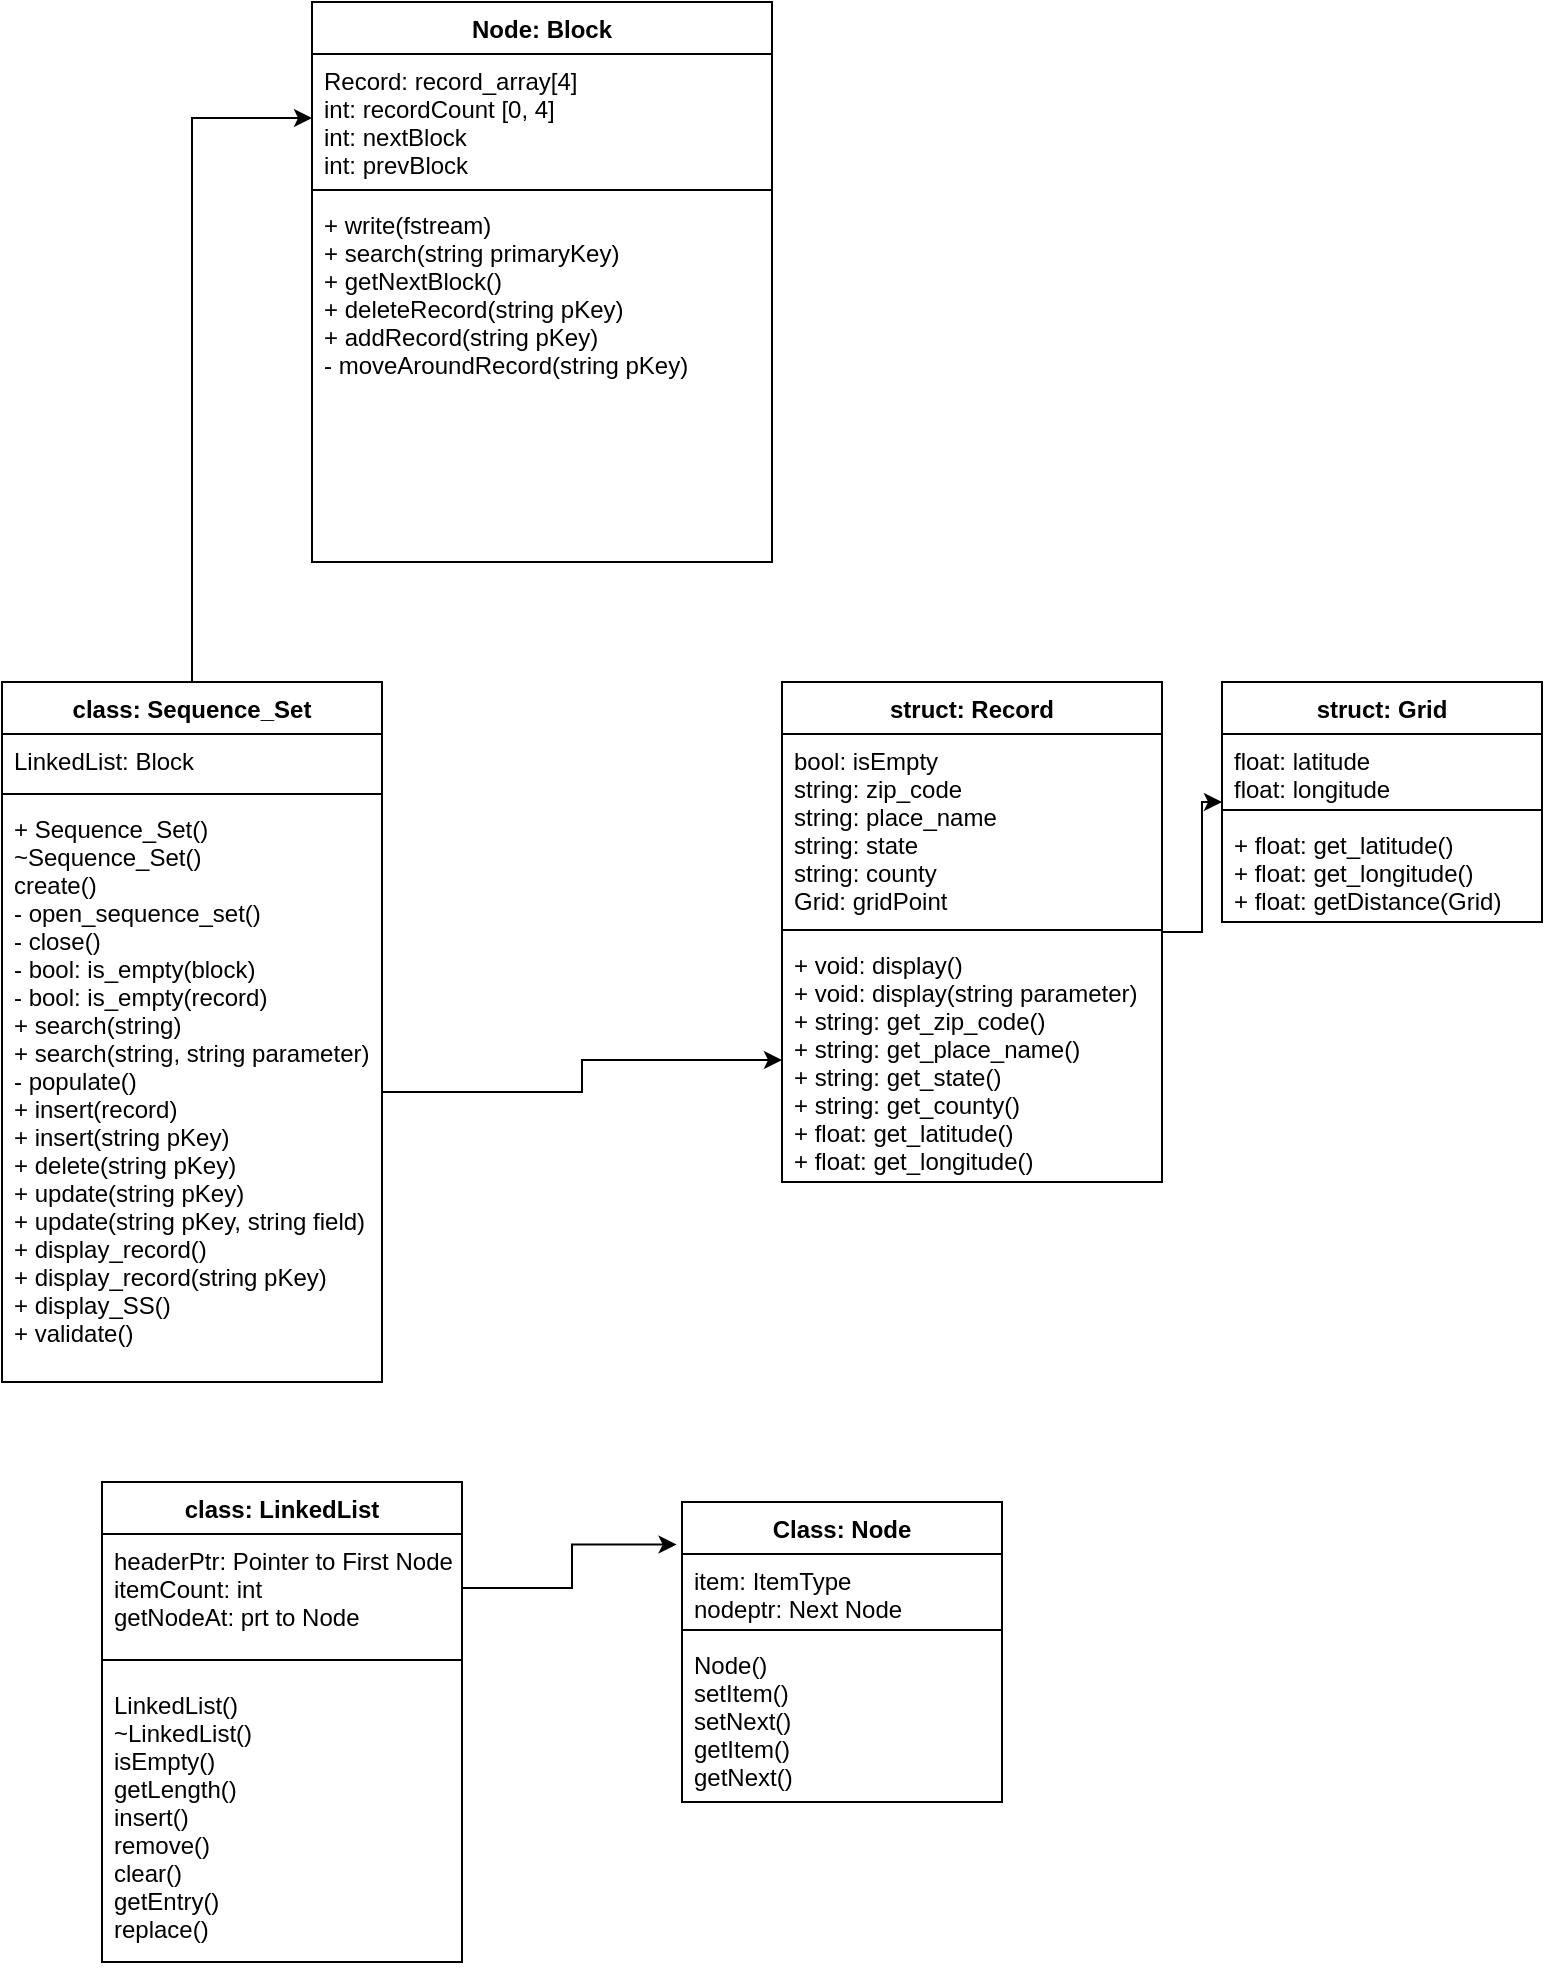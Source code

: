 <mxfile version="12.1.9" type="github" pages="1">
  <diagram id="Ys3HZVprmhT14fWjxTii" name="Page-1">
    <mxGraphModel dx="1177" dy="825" grid="1" gridSize="10" guides="1" tooltips="1" connect="1" arrows="1" fold="1" page="1" pageScale="1" pageWidth="850" pageHeight="1100" math="0" shadow="0">
      <root>
        <mxCell id="0"/>
        <mxCell id="1" parent="0"/>
        <mxCell id="Z5_UFI_bqKNKYEiBKsY_-32" value="" style="edgeStyle=orthogonalEdgeStyle;rounded=0;orthogonalLoop=1;jettySize=auto;html=1;entryX=0;entryY=0.5;entryDx=0;entryDy=0;" edge="1" parent="1" source="Z5_UFI_bqKNKYEiBKsY_-33" target="Z5_UFI_bqKNKYEiBKsY_-38">
          <mxGeometry relative="1" as="geometry"/>
        </mxCell>
        <mxCell id="Z5_UFI_bqKNKYEiBKsY_-33" value="class: Sequence_Set" style="swimlane;fontStyle=1;align=center;verticalAlign=top;childLayout=stackLayout;horizontal=1;startSize=26;horizontalStack=0;resizeParent=1;resizeParentMax=0;resizeLast=0;collapsible=1;marginBottom=0;" vertex="1" parent="1">
          <mxGeometry x="70" y="400" width="190" height="350" as="geometry"/>
        </mxCell>
        <mxCell id="Z5_UFI_bqKNKYEiBKsY_-34" value="LinkedList: Block" style="text;strokeColor=none;fillColor=none;align=left;verticalAlign=top;spacingLeft=4;spacingRight=4;overflow=hidden;rotatable=0;points=[[0,0.5],[1,0.5]];portConstraint=eastwest;" vertex="1" parent="Z5_UFI_bqKNKYEiBKsY_-33">
          <mxGeometry y="26" width="190" height="26" as="geometry"/>
        </mxCell>
        <mxCell id="Z5_UFI_bqKNKYEiBKsY_-35" value="" style="line;strokeWidth=1;fillColor=none;align=left;verticalAlign=middle;spacingTop=-1;spacingLeft=3;spacingRight=3;rotatable=0;labelPosition=right;points=[];portConstraint=eastwest;" vertex="1" parent="Z5_UFI_bqKNKYEiBKsY_-33">
          <mxGeometry y="52" width="190" height="8" as="geometry"/>
        </mxCell>
        <mxCell id="Z5_UFI_bqKNKYEiBKsY_-36" value="+ Sequence_Set()&#xa;~Sequence_Set()&#xa;create()&#xa;- open_sequence_set()&#xa;- close()&#xa;- bool: is_empty(block)&#xa;- bool: is_empty(record)&#xa;+ search(string)&#xa;+ search(string, string parameter)&#xa;- populate()&#xa;+ insert(record)&#xa;+ insert(string pKey)&#xa;+ delete(string pKey)&#xa;+ update(string pKey)&#xa;+ update(string pKey, string field)&#xa;+ display_record()&#xa;+ display_record(string pKey)&#xa;+ display_SS()&#xa;+ validate()" style="text;strokeColor=none;fillColor=none;align=left;verticalAlign=top;spacingLeft=4;spacingRight=4;overflow=hidden;rotatable=0;points=[[0,0.5],[1,0.5]];portConstraint=eastwest;" vertex="1" parent="Z5_UFI_bqKNKYEiBKsY_-33">
          <mxGeometry y="60" width="190" height="290" as="geometry"/>
        </mxCell>
        <mxCell id="Z5_UFI_bqKNKYEiBKsY_-37" value="Node: Block" style="swimlane;fontStyle=1;align=center;verticalAlign=top;childLayout=stackLayout;horizontal=1;startSize=26;horizontalStack=0;resizeParent=1;resizeParentMax=0;resizeLast=0;collapsible=1;marginBottom=0;" vertex="1" parent="1">
          <mxGeometry x="225" y="60" width="230" height="280" as="geometry"/>
        </mxCell>
        <mxCell id="Z5_UFI_bqKNKYEiBKsY_-38" value="Record: record_array[4]&#xa;int: recordCount [0, 4]&#xa;int: nextBlock&#xa;int: prevBlock" style="text;strokeColor=none;fillColor=none;align=left;verticalAlign=top;spacingLeft=4;spacingRight=4;overflow=hidden;rotatable=0;points=[[0,0.5],[1,0.5]];portConstraint=eastwest;" vertex="1" parent="Z5_UFI_bqKNKYEiBKsY_-37">
          <mxGeometry y="26" width="230" height="64" as="geometry"/>
        </mxCell>
        <mxCell id="Z5_UFI_bqKNKYEiBKsY_-39" value="" style="line;strokeWidth=1;fillColor=none;align=left;verticalAlign=middle;spacingTop=-1;spacingLeft=3;spacingRight=3;rotatable=0;labelPosition=right;points=[];portConstraint=eastwest;" vertex="1" parent="Z5_UFI_bqKNKYEiBKsY_-37">
          <mxGeometry y="90" width="230" height="8" as="geometry"/>
        </mxCell>
        <mxCell id="Z5_UFI_bqKNKYEiBKsY_-40" value="+ write(fstream)&#xa;+ search(string primaryKey)&#xa;+ getNextBlock()&#xa;+ deleteRecord(string pKey)&#xa;+ addRecord(string pKey)&#xa;- moveAroundRecord(string pKey)" style="text;strokeColor=none;fillColor=none;align=left;verticalAlign=top;spacingLeft=4;spacingRight=4;overflow=hidden;rotatable=0;points=[[0,0.5],[1,0.5]];portConstraint=eastwest;" vertex="1" parent="Z5_UFI_bqKNKYEiBKsY_-37">
          <mxGeometry y="98" width="230" height="182" as="geometry"/>
        </mxCell>
        <mxCell id="Z5_UFI_bqKNKYEiBKsY_-41" value="" style="edgeStyle=orthogonalEdgeStyle;rounded=0;orthogonalLoop=1;jettySize=auto;html=1;" edge="1" parent="1" source="Z5_UFI_bqKNKYEiBKsY_-42" target="Z5_UFI_bqKNKYEiBKsY_-46">
          <mxGeometry relative="1" as="geometry"/>
        </mxCell>
        <mxCell id="Z5_UFI_bqKNKYEiBKsY_-42" value="struct: Record" style="swimlane;fontStyle=1;align=center;verticalAlign=top;childLayout=stackLayout;horizontal=1;startSize=26;horizontalStack=0;resizeParent=1;resizeParentMax=0;resizeLast=0;collapsible=1;marginBottom=0;" vertex="1" parent="1">
          <mxGeometry x="460" y="400" width="190" height="250" as="geometry"/>
        </mxCell>
        <mxCell id="Z5_UFI_bqKNKYEiBKsY_-43" value="bool: isEmpty&#xa;string: zip_code&#xa;string: place_name&#xa;string: state&#xa;string: county&#xa;Grid: gridPoint&#xa;" style="text;strokeColor=none;fillColor=none;align=left;verticalAlign=top;spacingLeft=4;spacingRight=4;overflow=hidden;rotatable=0;points=[[0,0.5],[1,0.5]];portConstraint=eastwest;" vertex="1" parent="Z5_UFI_bqKNKYEiBKsY_-42">
          <mxGeometry y="26" width="190" height="94" as="geometry"/>
        </mxCell>
        <mxCell id="Z5_UFI_bqKNKYEiBKsY_-44" value="" style="line;strokeWidth=1;fillColor=none;align=left;verticalAlign=middle;spacingTop=-1;spacingLeft=3;spacingRight=3;rotatable=0;labelPosition=right;points=[];portConstraint=eastwest;" vertex="1" parent="Z5_UFI_bqKNKYEiBKsY_-42">
          <mxGeometry y="120" width="190" height="8" as="geometry"/>
        </mxCell>
        <mxCell id="Z5_UFI_bqKNKYEiBKsY_-45" value="+ void: display()&#xa;+ void: display(string parameter)&#xa;+ string: get_zip_code()&#xa;+ string: get_place_name()&#xa;+ string: get_state()&#xa;+ string: get_county()&#xa;+ float: get_latitude()&#xa;+ float: get_longitude()" style="text;strokeColor=none;fillColor=none;align=left;verticalAlign=top;spacingLeft=4;spacingRight=4;overflow=hidden;rotatable=0;points=[[0,0.5],[1,0.5]];portConstraint=eastwest;" vertex="1" parent="Z5_UFI_bqKNKYEiBKsY_-42">
          <mxGeometry y="128" width="190" height="122" as="geometry"/>
        </mxCell>
        <mxCell id="Z5_UFI_bqKNKYEiBKsY_-46" value="struct: Grid" style="swimlane;fontStyle=1;align=center;verticalAlign=top;childLayout=stackLayout;horizontal=1;startSize=26;horizontalStack=0;resizeParent=1;resizeParentMax=0;resizeLast=0;collapsible=1;marginBottom=0;" vertex="1" parent="1">
          <mxGeometry x="680" y="400" width="160" height="120" as="geometry"/>
        </mxCell>
        <mxCell id="Z5_UFI_bqKNKYEiBKsY_-47" value="float: latitude&#xa;float: longitude&#xa;" style="text;strokeColor=none;fillColor=none;align=left;verticalAlign=top;spacingLeft=4;spacingRight=4;overflow=hidden;rotatable=0;points=[[0,0.5],[1,0.5]];portConstraint=eastwest;" vertex="1" parent="Z5_UFI_bqKNKYEiBKsY_-46">
          <mxGeometry y="26" width="160" height="34" as="geometry"/>
        </mxCell>
        <mxCell id="Z5_UFI_bqKNKYEiBKsY_-48" value="" style="line;strokeWidth=1;fillColor=none;align=left;verticalAlign=middle;spacingTop=-1;spacingLeft=3;spacingRight=3;rotatable=0;labelPosition=right;points=[];portConstraint=eastwest;" vertex="1" parent="Z5_UFI_bqKNKYEiBKsY_-46">
          <mxGeometry y="60" width="160" height="8" as="geometry"/>
        </mxCell>
        <mxCell id="Z5_UFI_bqKNKYEiBKsY_-49" value="+ float: get_latitude()&#xa;+ float: get_longitude()&#xa;+ float: getDistance(Grid)" style="text;strokeColor=none;fillColor=none;align=left;verticalAlign=top;spacingLeft=4;spacingRight=4;overflow=hidden;rotatable=0;points=[[0,0.5],[1,0.5]];portConstraint=eastwest;" vertex="1" parent="Z5_UFI_bqKNKYEiBKsY_-46">
          <mxGeometry y="68" width="160" height="52" as="geometry"/>
        </mxCell>
        <mxCell id="Z5_UFI_bqKNKYEiBKsY_-50" value="class: LinkedList" style="swimlane;fontStyle=1;align=center;verticalAlign=top;childLayout=stackLayout;horizontal=1;startSize=26;horizontalStack=0;resizeParent=1;resizeParentMax=0;resizeLast=0;collapsible=1;marginBottom=0;" vertex="1" parent="1">
          <mxGeometry x="120" y="800" width="180" height="240" as="geometry"/>
        </mxCell>
        <mxCell id="Z5_UFI_bqKNKYEiBKsY_-51" value="headerPtr: Pointer to First Node&#xa;itemCount: int&#xa;getNodeAt: prt to Node&#xa;" style="text;strokeColor=none;fillColor=none;align=left;verticalAlign=top;spacingLeft=4;spacingRight=4;overflow=hidden;rotatable=0;points=[[0,0.5],[1,0.5]];portConstraint=eastwest;" vertex="1" parent="Z5_UFI_bqKNKYEiBKsY_-50">
          <mxGeometry y="26" width="180" height="54" as="geometry"/>
        </mxCell>
        <mxCell id="Z5_UFI_bqKNKYEiBKsY_-52" value="" style="line;strokeWidth=1;fillColor=none;align=left;verticalAlign=middle;spacingTop=-1;spacingLeft=3;spacingRight=3;rotatable=0;labelPosition=right;points=[];portConstraint=eastwest;" vertex="1" parent="Z5_UFI_bqKNKYEiBKsY_-50">
          <mxGeometry y="80" width="180" height="18" as="geometry"/>
        </mxCell>
        <mxCell id="Z5_UFI_bqKNKYEiBKsY_-53" value="LinkedList()&#xa;~LinkedList()&#xa;isEmpty()&#xa;getLength()&#xa;insert()&#xa;remove()&#xa;clear()&#xa;getEntry()&#xa;replace()" style="text;strokeColor=none;fillColor=none;align=left;verticalAlign=top;spacingLeft=4;spacingRight=4;overflow=hidden;rotatable=0;points=[[0,0.5],[1,0.5]];portConstraint=eastwest;" vertex="1" parent="Z5_UFI_bqKNKYEiBKsY_-50">
          <mxGeometry y="98" width="180" height="142" as="geometry"/>
        </mxCell>
        <mxCell id="Z5_UFI_bqKNKYEiBKsY_-54" value="Class: Node" style="swimlane;fontStyle=1;align=center;verticalAlign=top;childLayout=stackLayout;horizontal=1;startSize=26;horizontalStack=0;resizeParent=1;resizeParentMax=0;resizeLast=0;collapsible=1;marginBottom=0;" vertex="1" parent="1">
          <mxGeometry x="410" y="810" width="160" height="150" as="geometry"/>
        </mxCell>
        <mxCell id="Z5_UFI_bqKNKYEiBKsY_-55" value="item: ItemType&#xa;nodeptr: Next Node" style="text;strokeColor=none;fillColor=none;align=left;verticalAlign=top;spacingLeft=4;spacingRight=4;overflow=hidden;rotatable=0;points=[[0,0.5],[1,0.5]];portConstraint=eastwest;" vertex="1" parent="Z5_UFI_bqKNKYEiBKsY_-54">
          <mxGeometry y="26" width="160" height="34" as="geometry"/>
        </mxCell>
        <mxCell id="Z5_UFI_bqKNKYEiBKsY_-56" value="" style="line;strokeWidth=1;fillColor=none;align=left;verticalAlign=middle;spacingTop=-1;spacingLeft=3;spacingRight=3;rotatable=0;labelPosition=right;points=[];portConstraint=eastwest;" vertex="1" parent="Z5_UFI_bqKNKYEiBKsY_-54">
          <mxGeometry y="60" width="160" height="8" as="geometry"/>
        </mxCell>
        <mxCell id="Z5_UFI_bqKNKYEiBKsY_-57" value="Node()&#xa;setItem()&#xa;setNext()&#xa;getItem()&#xa;getNext()" style="text;strokeColor=none;fillColor=none;align=left;verticalAlign=top;spacingLeft=4;spacingRight=4;overflow=hidden;rotatable=0;points=[[0,0.5],[1,0.5]];portConstraint=eastwest;" vertex="1" parent="Z5_UFI_bqKNKYEiBKsY_-54">
          <mxGeometry y="68" width="160" height="82" as="geometry"/>
        </mxCell>
        <mxCell id="Z5_UFI_bqKNKYEiBKsY_-60" style="edgeStyle=orthogonalEdgeStyle;rounded=0;orthogonalLoop=1;jettySize=auto;html=1;exitX=1;exitY=0.5;exitDx=0;exitDy=0;entryX=-0.017;entryY=0.142;entryDx=0;entryDy=0;entryPerimeter=0;" edge="1" parent="1" source="Z5_UFI_bqKNKYEiBKsY_-51" target="Z5_UFI_bqKNKYEiBKsY_-54">
          <mxGeometry relative="1" as="geometry"/>
        </mxCell>
        <mxCell id="Z5_UFI_bqKNKYEiBKsY_-61" style="edgeStyle=orthogonalEdgeStyle;rounded=0;orthogonalLoop=1;jettySize=auto;html=1;exitX=1;exitY=0.5;exitDx=0;exitDy=0;entryX=0;entryY=0.5;entryDx=0;entryDy=0;" edge="1" parent="1" source="Z5_UFI_bqKNKYEiBKsY_-36" target="Z5_UFI_bqKNKYEiBKsY_-45">
          <mxGeometry relative="1" as="geometry"/>
        </mxCell>
      </root>
    </mxGraphModel>
  </diagram>
</mxfile>
